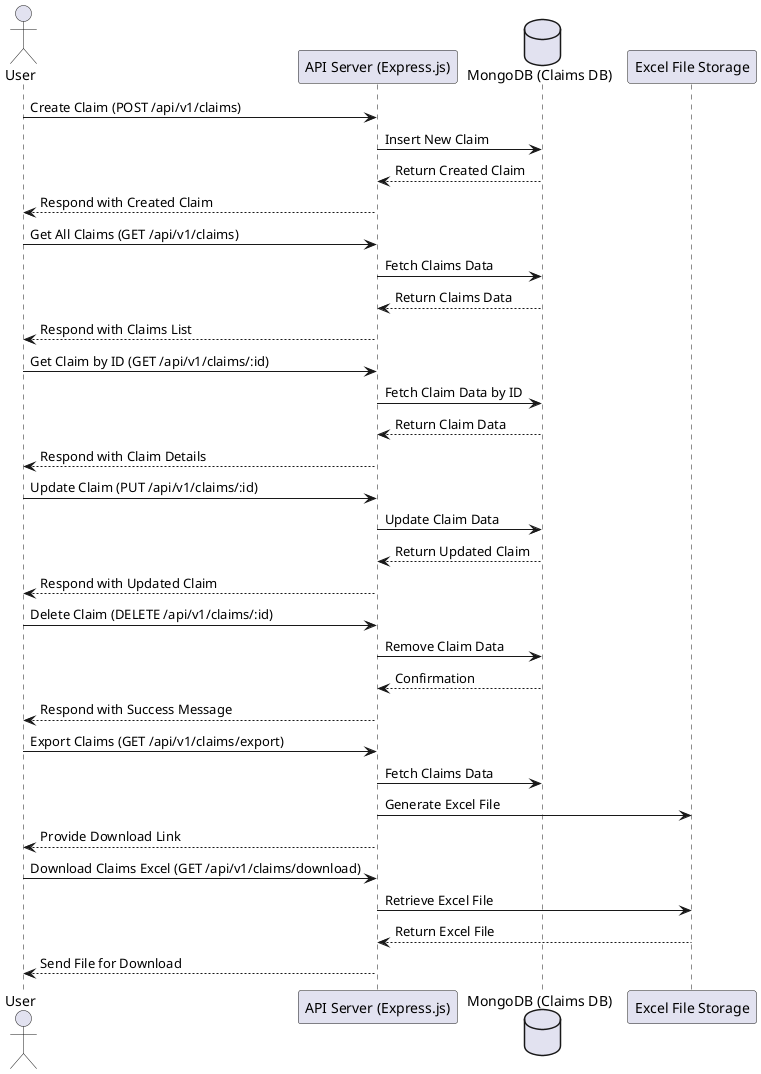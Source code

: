 @startuml
actor User

participant "API Server (Express.js)" as API
database "MongoDB (Claims DB)" as DB
participant "Excel File Storage" as File

User -> API : Create Claim (POST /api/v1/claims)
API -> DB : Insert New Claim
DB --> API : Return Created Claim
API --> User : Respond with Created Claim

User -> API : Get All Claims (GET /api/v1/claims)
API -> DB : Fetch Claims Data
DB --> API : Return Claims Data
API --> User : Respond with Claims List

User -> API : Get Claim by ID (GET /api/v1/claims/:id)
API -> DB : Fetch Claim Data by ID
DB --> API : Return Claim Data
API --> User : Respond with Claim Details

User -> API : Update Claim (PUT /api/v1/claims/:id)
API -> DB : Update Claim Data
DB --> API : Return Updated Claim
API --> User : Respond with Updated Claim

User -> API : Delete Claim (DELETE /api/v1/claims/:id)
API -> DB : Remove Claim Data
DB --> API : Confirmation
API --> User : Respond with Success Message

User -> API : Export Claims (GET /api/v1/claims/export)
API -> DB : Fetch Claims Data
API -> File : Generate Excel File
API --> User : Provide Download Link

User -> API : Download Claims Excel (GET /api/v1/claims/download)
API -> File : Retrieve Excel File
File --> API : Return Excel File
API --> User : Send File for Download

@enduml
